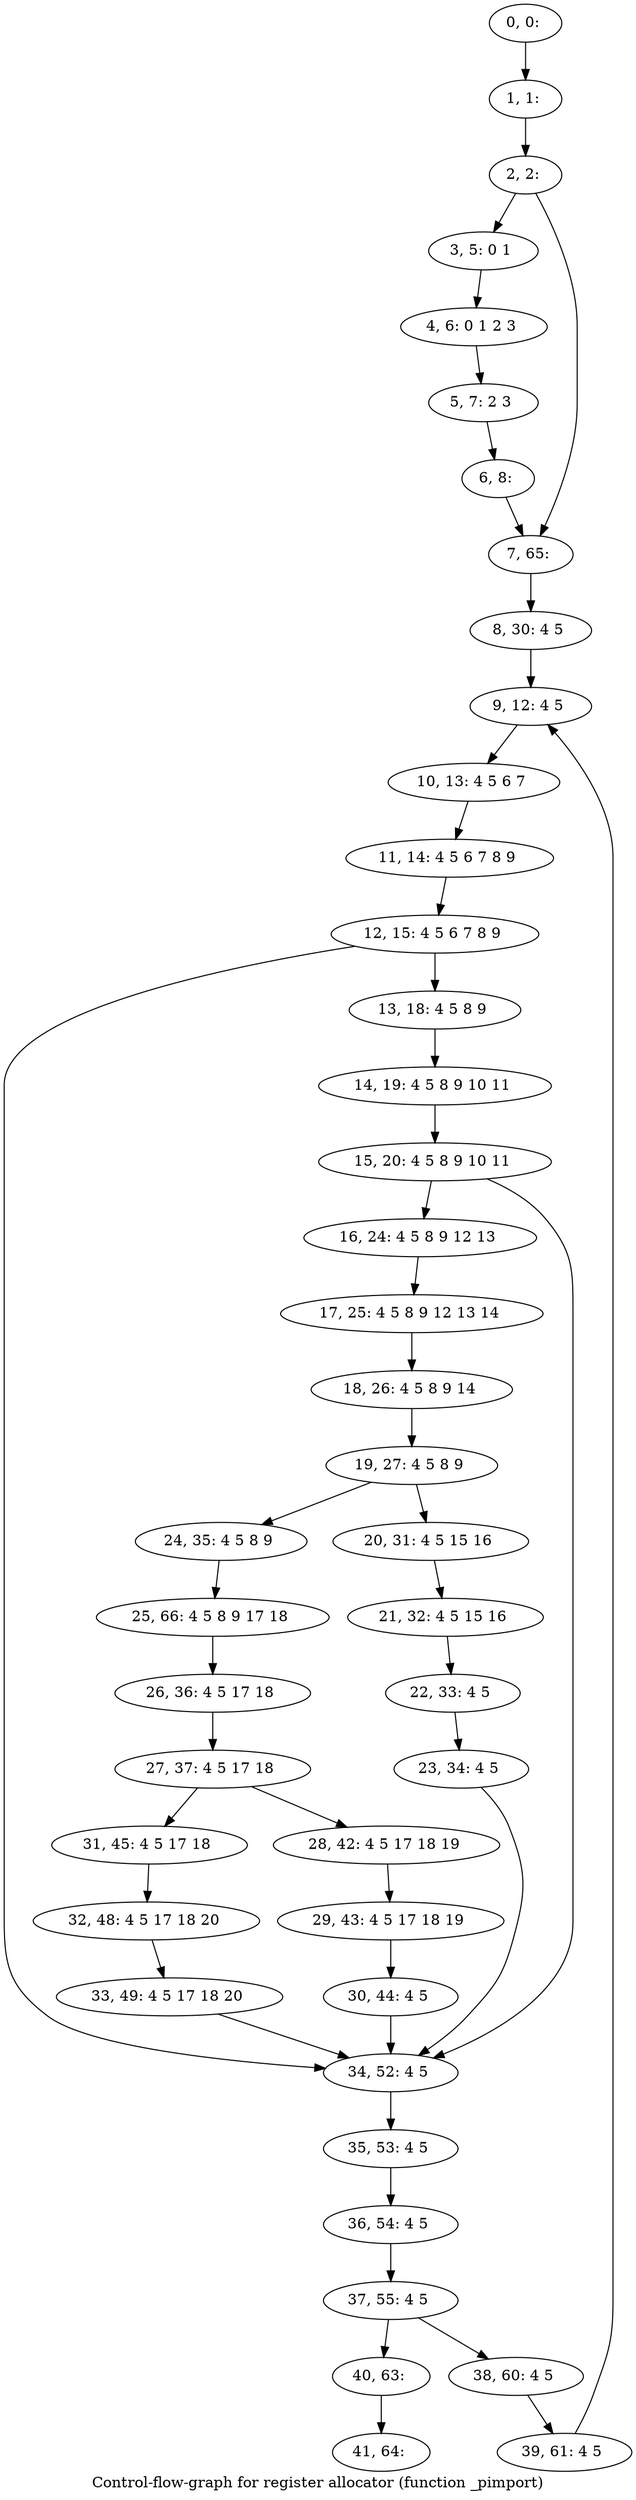 digraph G {
graph [label="Control-flow-graph for register allocator (function _pimport)"]
0[label="0, 0: "];
1[label="1, 1: "];
2[label="2, 2: "];
3[label="3, 5: 0 1 "];
4[label="4, 6: 0 1 2 3 "];
5[label="5, 7: 2 3 "];
6[label="6, 8: "];
7[label="7, 65: "];
8[label="8, 30: 4 5 "];
9[label="9, 12: 4 5 "];
10[label="10, 13: 4 5 6 7 "];
11[label="11, 14: 4 5 6 7 8 9 "];
12[label="12, 15: 4 5 6 7 8 9 "];
13[label="13, 18: 4 5 8 9 "];
14[label="14, 19: 4 5 8 9 10 11 "];
15[label="15, 20: 4 5 8 9 10 11 "];
16[label="16, 24: 4 5 8 9 12 13 "];
17[label="17, 25: 4 5 8 9 12 13 14 "];
18[label="18, 26: 4 5 8 9 14 "];
19[label="19, 27: 4 5 8 9 "];
20[label="20, 31: 4 5 15 16 "];
21[label="21, 32: 4 5 15 16 "];
22[label="22, 33: 4 5 "];
23[label="23, 34: 4 5 "];
24[label="24, 35: 4 5 8 9 "];
25[label="25, 66: 4 5 8 9 17 18 "];
26[label="26, 36: 4 5 17 18 "];
27[label="27, 37: 4 5 17 18 "];
28[label="28, 42: 4 5 17 18 19 "];
29[label="29, 43: 4 5 17 18 19 "];
30[label="30, 44: 4 5 "];
31[label="31, 45: 4 5 17 18 "];
32[label="32, 48: 4 5 17 18 20 "];
33[label="33, 49: 4 5 17 18 20 "];
34[label="34, 52: 4 5 "];
35[label="35, 53: 4 5 "];
36[label="36, 54: 4 5 "];
37[label="37, 55: 4 5 "];
38[label="38, 60: 4 5 "];
39[label="39, 61: 4 5 "];
40[label="40, 63: "];
41[label="41, 64: "];
0->1 ;
1->2 ;
2->3 ;
2->7 ;
3->4 ;
4->5 ;
5->6 ;
6->7 ;
7->8 ;
8->9 ;
9->10 ;
10->11 ;
11->12 ;
12->13 ;
12->34 ;
13->14 ;
14->15 ;
15->16 ;
15->34 ;
16->17 ;
17->18 ;
18->19 ;
19->20 ;
19->24 ;
20->21 ;
21->22 ;
22->23 ;
23->34 ;
24->25 ;
25->26 ;
26->27 ;
27->28 ;
27->31 ;
28->29 ;
29->30 ;
30->34 ;
31->32 ;
32->33 ;
33->34 ;
34->35 ;
35->36 ;
36->37 ;
37->38 ;
37->40 ;
38->39 ;
39->9 ;
40->41 ;
}
